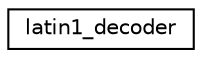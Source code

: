 digraph "Graphical Class Hierarchy"
{
 // LATEX_PDF_SIZE
  edge [fontname="Helvetica",fontsize="10",labelfontname="Helvetica",labelfontsize="10"];
  node [fontname="Helvetica",fontsize="10",shape=record];
  rankdir="LR";
  Node0 [label="latin1_decoder",height=0.2,width=0.4,color="black", fillcolor="white", style="filled",URL="$structlatin1__decoder.html",tooltip=" "];
}
